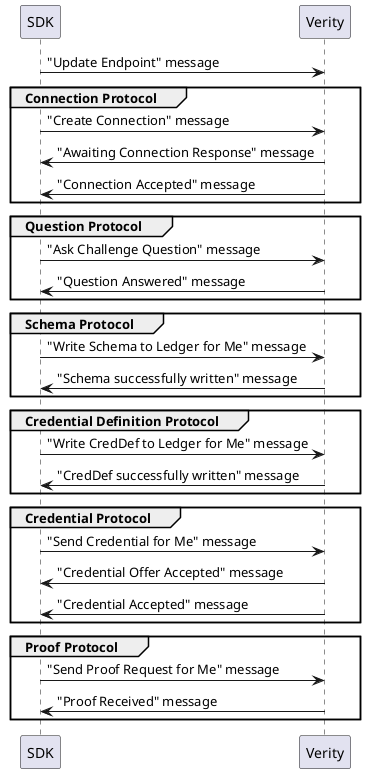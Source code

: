 @startuml example-app

SDK -> Verity: "Update Endpoint" message

group Connection Protocol
SDK -> Verity: "Create Connection" message
Verity -> SDK: "Awaiting Connection Response" message
Verity -> SDK: "Connection Accepted" message
end

group Question Protocol
SDK -> Verity: "Ask Challenge Question" message
Verity -> SDK: "Question Answered" message
end

group Schema Protocol
SDK -> Verity: "Write Schema to Ledger for Me" message
Verity -> SDK: "Schema successfully written" message
end

group Credential Definition Protocol
SDK -> Verity: "Write CredDef to Ledger for Me" message
Verity -> SDK: "CredDef successfully written" message
end

group Credential Protocol
SDK -> Verity: "Send Credential for Me" message
Verity -> SDK: "Credential Offer Accepted" message
Verity -> SDK: "Credential Accepted" message
end

group Proof Protocol
SDK -> Verity: "Send Proof Request for Me" message
Verity -> SDK: "Proof Received" message
end

@enduml